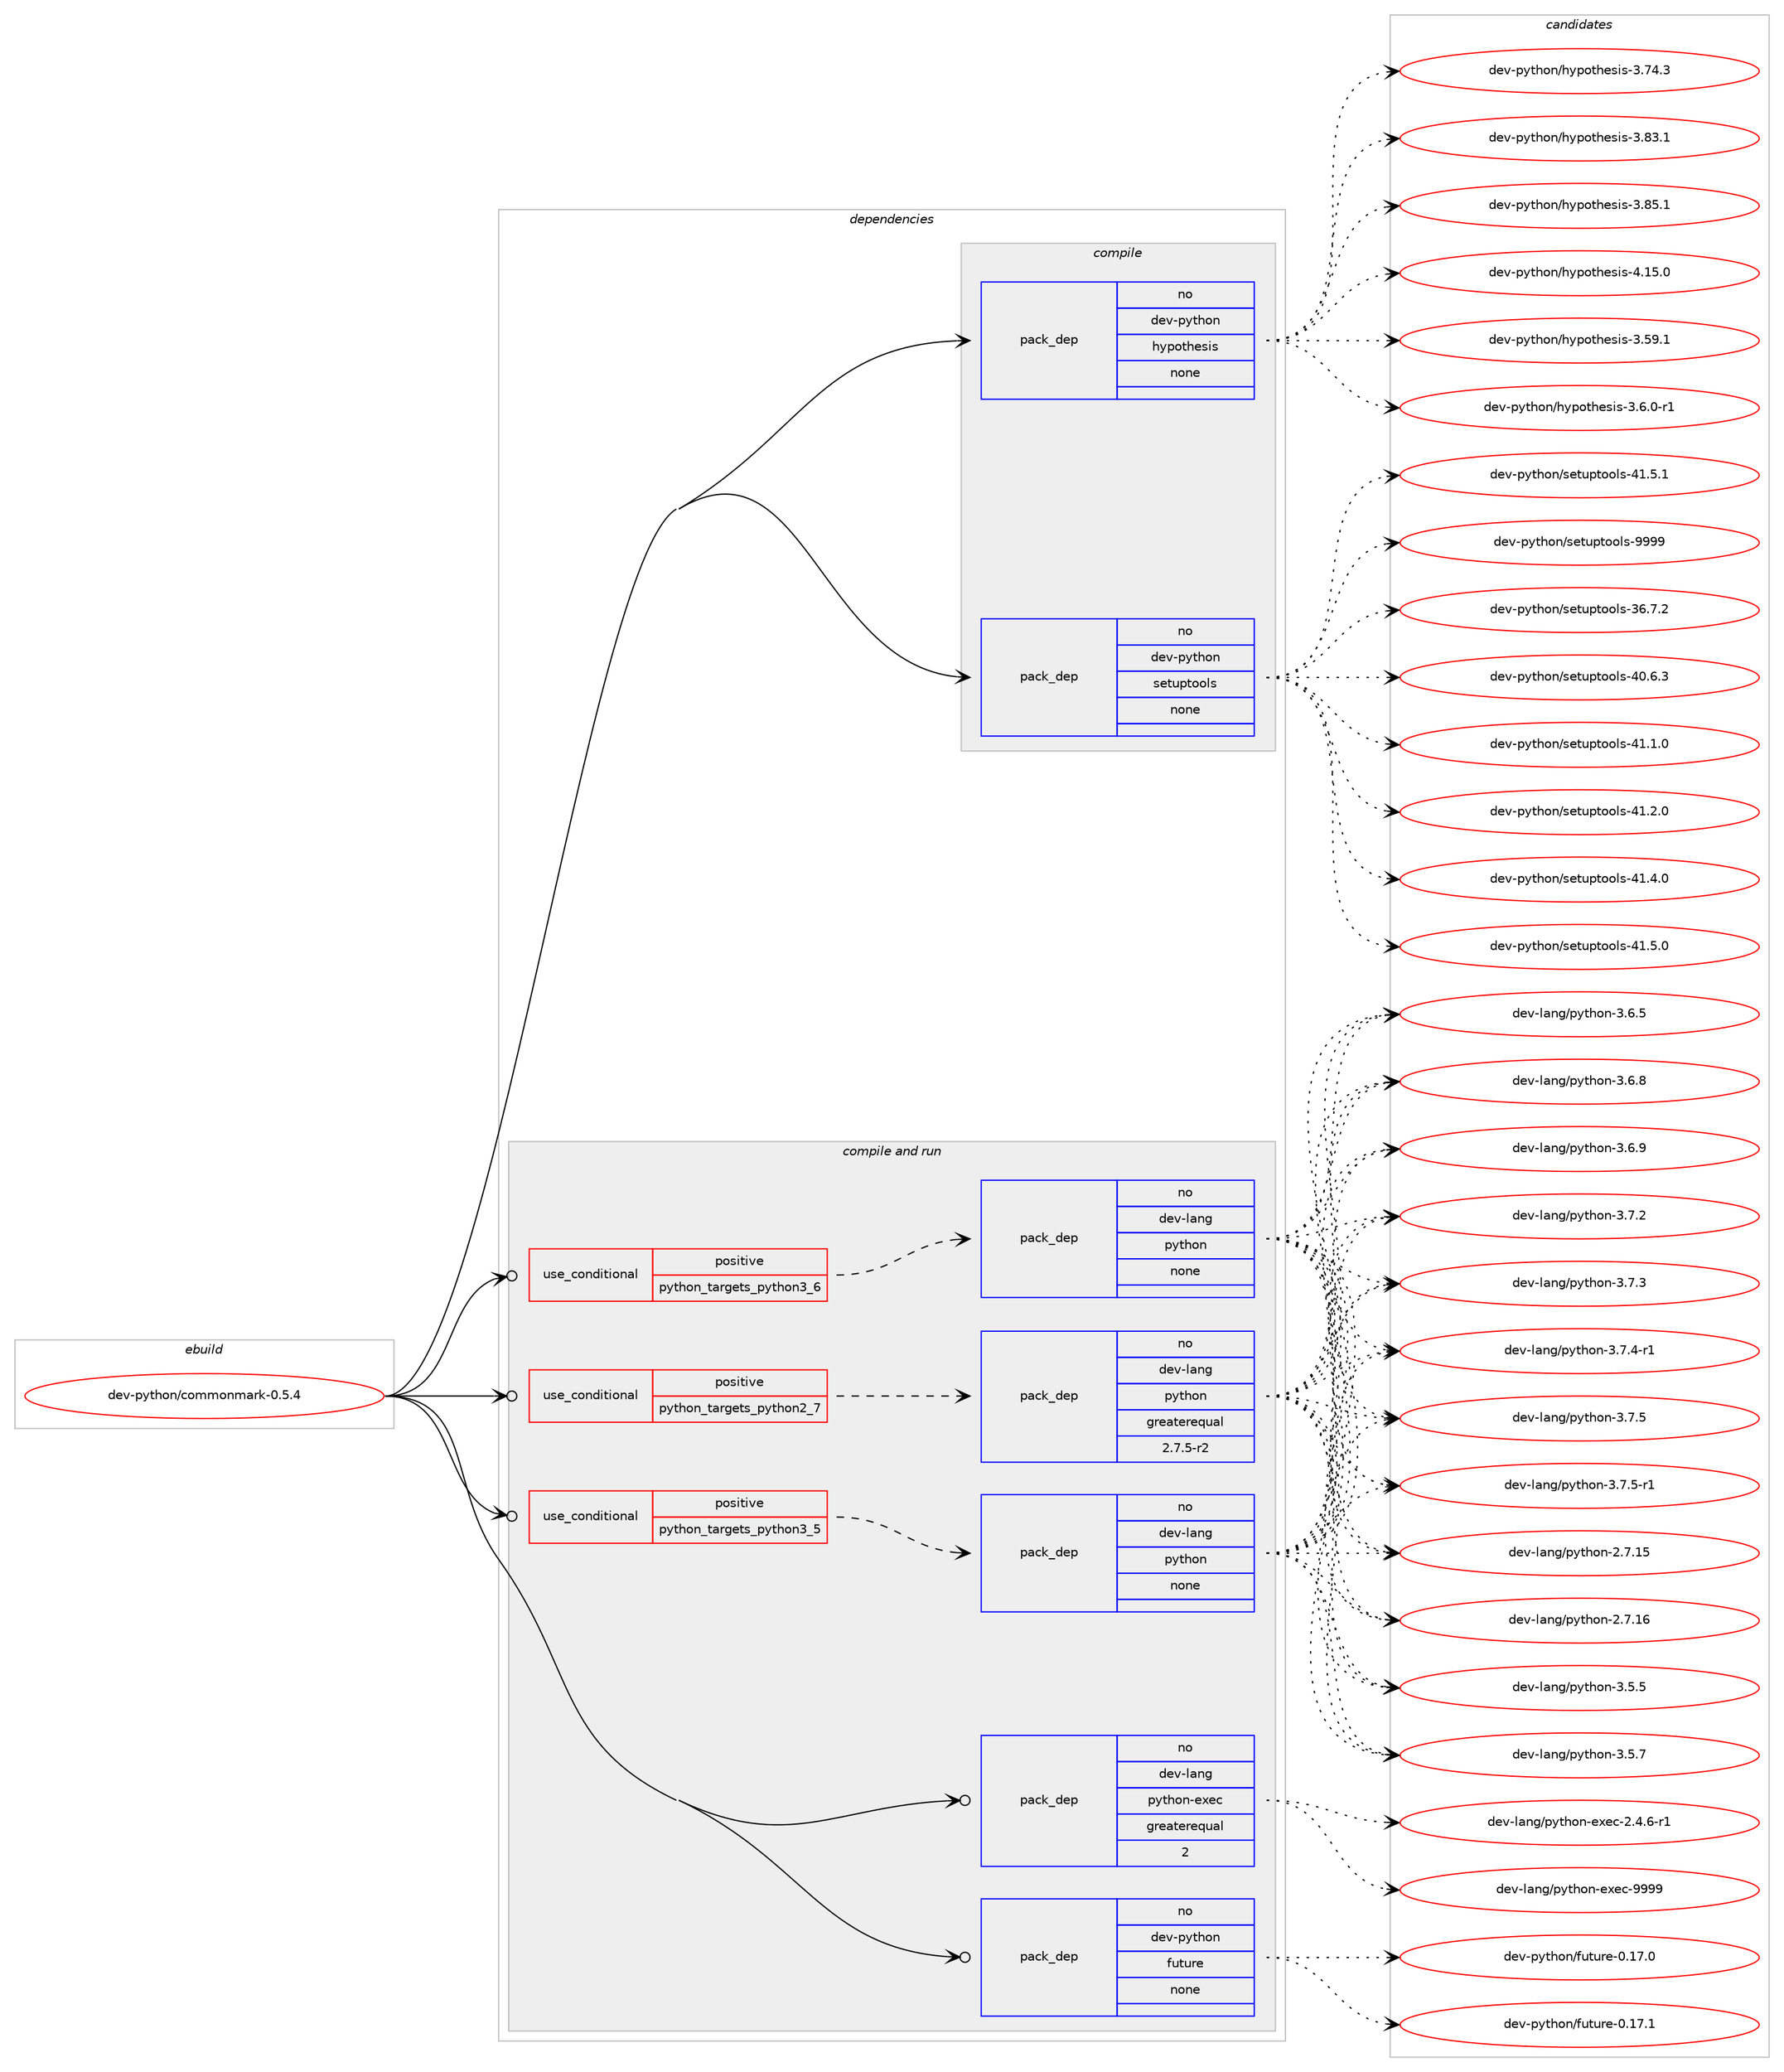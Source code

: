 digraph prolog {

# *************
# Graph options
# *************

newrank=true;
concentrate=true;
compound=true;
graph [rankdir=LR,fontname=Helvetica,fontsize=10,ranksep=1.5];#, ranksep=2.5, nodesep=0.2];
edge  [arrowhead=vee];
node  [fontname=Helvetica,fontsize=10];

# **********
# The ebuild
# **********

subgraph cluster_leftcol {
color=gray;
rank=same;
label=<<i>ebuild</i>>;
id [label="dev-python/commonmark-0.5.4", color=red, width=4, href="../dev-python/commonmark-0.5.4.svg"];
}

# ****************
# The dependencies
# ****************

subgraph cluster_midcol {
color=gray;
label=<<i>dependencies</i>>;
subgraph cluster_compile {
fillcolor="#eeeeee";
style=filled;
label=<<i>compile</i>>;
subgraph pack450079 {
dependency599631 [label=<<TABLE BORDER="0" CELLBORDER="1" CELLSPACING="0" CELLPADDING="4" WIDTH="220"><TR><TD ROWSPAN="6" CELLPADDING="30">pack_dep</TD></TR><TR><TD WIDTH="110">no</TD></TR><TR><TD>dev-python</TD></TR><TR><TD>hypothesis</TD></TR><TR><TD>none</TD></TR><TR><TD></TD></TR></TABLE>>, shape=none, color=blue];
}
id:e -> dependency599631:w [weight=20,style="solid",arrowhead="vee"];
subgraph pack450080 {
dependency599632 [label=<<TABLE BORDER="0" CELLBORDER="1" CELLSPACING="0" CELLPADDING="4" WIDTH="220"><TR><TD ROWSPAN="6" CELLPADDING="30">pack_dep</TD></TR><TR><TD WIDTH="110">no</TD></TR><TR><TD>dev-python</TD></TR><TR><TD>setuptools</TD></TR><TR><TD>none</TD></TR><TR><TD></TD></TR></TABLE>>, shape=none, color=blue];
}
id:e -> dependency599632:w [weight=20,style="solid",arrowhead="vee"];
}
subgraph cluster_compileandrun {
fillcolor="#eeeeee";
style=filled;
label=<<i>compile and run</i>>;
subgraph cond137773 {
dependency599633 [label=<<TABLE BORDER="0" CELLBORDER="1" CELLSPACING="0" CELLPADDING="4"><TR><TD ROWSPAN="3" CELLPADDING="10">use_conditional</TD></TR><TR><TD>positive</TD></TR><TR><TD>python_targets_python2_7</TD></TR></TABLE>>, shape=none, color=red];
subgraph pack450081 {
dependency599634 [label=<<TABLE BORDER="0" CELLBORDER="1" CELLSPACING="0" CELLPADDING="4" WIDTH="220"><TR><TD ROWSPAN="6" CELLPADDING="30">pack_dep</TD></TR><TR><TD WIDTH="110">no</TD></TR><TR><TD>dev-lang</TD></TR><TR><TD>python</TD></TR><TR><TD>greaterequal</TD></TR><TR><TD>2.7.5-r2</TD></TR></TABLE>>, shape=none, color=blue];
}
dependency599633:e -> dependency599634:w [weight=20,style="dashed",arrowhead="vee"];
}
id:e -> dependency599633:w [weight=20,style="solid",arrowhead="odotvee"];
subgraph cond137774 {
dependency599635 [label=<<TABLE BORDER="0" CELLBORDER="1" CELLSPACING="0" CELLPADDING="4"><TR><TD ROWSPAN="3" CELLPADDING="10">use_conditional</TD></TR><TR><TD>positive</TD></TR><TR><TD>python_targets_python3_5</TD></TR></TABLE>>, shape=none, color=red];
subgraph pack450082 {
dependency599636 [label=<<TABLE BORDER="0" CELLBORDER="1" CELLSPACING="0" CELLPADDING="4" WIDTH="220"><TR><TD ROWSPAN="6" CELLPADDING="30">pack_dep</TD></TR><TR><TD WIDTH="110">no</TD></TR><TR><TD>dev-lang</TD></TR><TR><TD>python</TD></TR><TR><TD>none</TD></TR><TR><TD></TD></TR></TABLE>>, shape=none, color=blue];
}
dependency599635:e -> dependency599636:w [weight=20,style="dashed",arrowhead="vee"];
}
id:e -> dependency599635:w [weight=20,style="solid",arrowhead="odotvee"];
subgraph cond137775 {
dependency599637 [label=<<TABLE BORDER="0" CELLBORDER="1" CELLSPACING="0" CELLPADDING="4"><TR><TD ROWSPAN="3" CELLPADDING="10">use_conditional</TD></TR><TR><TD>positive</TD></TR><TR><TD>python_targets_python3_6</TD></TR></TABLE>>, shape=none, color=red];
subgraph pack450083 {
dependency599638 [label=<<TABLE BORDER="0" CELLBORDER="1" CELLSPACING="0" CELLPADDING="4" WIDTH="220"><TR><TD ROWSPAN="6" CELLPADDING="30">pack_dep</TD></TR><TR><TD WIDTH="110">no</TD></TR><TR><TD>dev-lang</TD></TR><TR><TD>python</TD></TR><TR><TD>none</TD></TR><TR><TD></TD></TR></TABLE>>, shape=none, color=blue];
}
dependency599637:e -> dependency599638:w [weight=20,style="dashed",arrowhead="vee"];
}
id:e -> dependency599637:w [weight=20,style="solid",arrowhead="odotvee"];
subgraph pack450084 {
dependency599639 [label=<<TABLE BORDER="0" CELLBORDER="1" CELLSPACING="0" CELLPADDING="4" WIDTH="220"><TR><TD ROWSPAN="6" CELLPADDING="30">pack_dep</TD></TR><TR><TD WIDTH="110">no</TD></TR><TR><TD>dev-lang</TD></TR><TR><TD>python-exec</TD></TR><TR><TD>greaterequal</TD></TR><TR><TD>2</TD></TR></TABLE>>, shape=none, color=blue];
}
id:e -> dependency599639:w [weight=20,style="solid",arrowhead="odotvee"];
subgraph pack450085 {
dependency599640 [label=<<TABLE BORDER="0" CELLBORDER="1" CELLSPACING="0" CELLPADDING="4" WIDTH="220"><TR><TD ROWSPAN="6" CELLPADDING="30">pack_dep</TD></TR><TR><TD WIDTH="110">no</TD></TR><TR><TD>dev-python</TD></TR><TR><TD>future</TD></TR><TR><TD>none</TD></TR><TR><TD></TD></TR></TABLE>>, shape=none, color=blue];
}
id:e -> dependency599640:w [weight=20,style="solid",arrowhead="odotvee"];
}
subgraph cluster_run {
fillcolor="#eeeeee";
style=filled;
label=<<i>run</i>>;
}
}

# **************
# The candidates
# **************

subgraph cluster_choices {
rank=same;
color=gray;
label=<<i>candidates</i>>;

subgraph choice450079 {
color=black;
nodesep=1;
choice100101118451121211161041111104710412111211111610410111510511545514653574649 [label="dev-python/hypothesis-3.59.1", color=red, width=4,href="../dev-python/hypothesis-3.59.1.svg"];
choice10010111845112121116104111110471041211121111161041011151051154551465446484511449 [label="dev-python/hypothesis-3.6.0-r1", color=red, width=4,href="../dev-python/hypothesis-3.6.0-r1.svg"];
choice100101118451121211161041111104710412111211111610410111510511545514655524651 [label="dev-python/hypothesis-3.74.3", color=red, width=4,href="../dev-python/hypothesis-3.74.3.svg"];
choice100101118451121211161041111104710412111211111610410111510511545514656514649 [label="dev-python/hypothesis-3.83.1", color=red, width=4,href="../dev-python/hypothesis-3.83.1.svg"];
choice100101118451121211161041111104710412111211111610410111510511545514656534649 [label="dev-python/hypothesis-3.85.1", color=red, width=4,href="../dev-python/hypothesis-3.85.1.svg"];
choice100101118451121211161041111104710412111211111610410111510511545524649534648 [label="dev-python/hypothesis-4.15.0", color=red, width=4,href="../dev-python/hypothesis-4.15.0.svg"];
dependency599631:e -> choice100101118451121211161041111104710412111211111610410111510511545514653574649:w [style=dotted,weight="100"];
dependency599631:e -> choice10010111845112121116104111110471041211121111161041011151051154551465446484511449:w [style=dotted,weight="100"];
dependency599631:e -> choice100101118451121211161041111104710412111211111610410111510511545514655524651:w [style=dotted,weight="100"];
dependency599631:e -> choice100101118451121211161041111104710412111211111610410111510511545514656514649:w [style=dotted,weight="100"];
dependency599631:e -> choice100101118451121211161041111104710412111211111610410111510511545514656534649:w [style=dotted,weight="100"];
dependency599631:e -> choice100101118451121211161041111104710412111211111610410111510511545524649534648:w [style=dotted,weight="100"];
}
subgraph choice450080 {
color=black;
nodesep=1;
choice100101118451121211161041111104711510111611711211611111110811545515446554650 [label="dev-python/setuptools-36.7.2", color=red, width=4,href="../dev-python/setuptools-36.7.2.svg"];
choice100101118451121211161041111104711510111611711211611111110811545524846544651 [label="dev-python/setuptools-40.6.3", color=red, width=4,href="../dev-python/setuptools-40.6.3.svg"];
choice100101118451121211161041111104711510111611711211611111110811545524946494648 [label="dev-python/setuptools-41.1.0", color=red, width=4,href="../dev-python/setuptools-41.1.0.svg"];
choice100101118451121211161041111104711510111611711211611111110811545524946504648 [label="dev-python/setuptools-41.2.0", color=red, width=4,href="../dev-python/setuptools-41.2.0.svg"];
choice100101118451121211161041111104711510111611711211611111110811545524946524648 [label="dev-python/setuptools-41.4.0", color=red, width=4,href="../dev-python/setuptools-41.4.0.svg"];
choice100101118451121211161041111104711510111611711211611111110811545524946534648 [label="dev-python/setuptools-41.5.0", color=red, width=4,href="../dev-python/setuptools-41.5.0.svg"];
choice100101118451121211161041111104711510111611711211611111110811545524946534649 [label="dev-python/setuptools-41.5.1", color=red, width=4,href="../dev-python/setuptools-41.5.1.svg"];
choice10010111845112121116104111110471151011161171121161111111081154557575757 [label="dev-python/setuptools-9999", color=red, width=4,href="../dev-python/setuptools-9999.svg"];
dependency599632:e -> choice100101118451121211161041111104711510111611711211611111110811545515446554650:w [style=dotted,weight="100"];
dependency599632:e -> choice100101118451121211161041111104711510111611711211611111110811545524846544651:w [style=dotted,weight="100"];
dependency599632:e -> choice100101118451121211161041111104711510111611711211611111110811545524946494648:w [style=dotted,weight="100"];
dependency599632:e -> choice100101118451121211161041111104711510111611711211611111110811545524946504648:w [style=dotted,weight="100"];
dependency599632:e -> choice100101118451121211161041111104711510111611711211611111110811545524946524648:w [style=dotted,weight="100"];
dependency599632:e -> choice100101118451121211161041111104711510111611711211611111110811545524946534648:w [style=dotted,weight="100"];
dependency599632:e -> choice100101118451121211161041111104711510111611711211611111110811545524946534649:w [style=dotted,weight="100"];
dependency599632:e -> choice10010111845112121116104111110471151011161171121161111111081154557575757:w [style=dotted,weight="100"];
}
subgraph choice450081 {
color=black;
nodesep=1;
choice10010111845108971101034711212111610411111045504655464953 [label="dev-lang/python-2.7.15", color=red, width=4,href="../dev-lang/python-2.7.15.svg"];
choice10010111845108971101034711212111610411111045504655464954 [label="dev-lang/python-2.7.16", color=red, width=4,href="../dev-lang/python-2.7.16.svg"];
choice100101118451089711010347112121116104111110455146534653 [label="dev-lang/python-3.5.5", color=red, width=4,href="../dev-lang/python-3.5.5.svg"];
choice100101118451089711010347112121116104111110455146534655 [label="dev-lang/python-3.5.7", color=red, width=4,href="../dev-lang/python-3.5.7.svg"];
choice100101118451089711010347112121116104111110455146544653 [label="dev-lang/python-3.6.5", color=red, width=4,href="../dev-lang/python-3.6.5.svg"];
choice100101118451089711010347112121116104111110455146544656 [label="dev-lang/python-3.6.8", color=red, width=4,href="../dev-lang/python-3.6.8.svg"];
choice100101118451089711010347112121116104111110455146544657 [label="dev-lang/python-3.6.9", color=red, width=4,href="../dev-lang/python-3.6.9.svg"];
choice100101118451089711010347112121116104111110455146554650 [label="dev-lang/python-3.7.2", color=red, width=4,href="../dev-lang/python-3.7.2.svg"];
choice100101118451089711010347112121116104111110455146554651 [label="dev-lang/python-3.7.3", color=red, width=4,href="../dev-lang/python-3.7.3.svg"];
choice1001011184510897110103471121211161041111104551465546524511449 [label="dev-lang/python-3.7.4-r1", color=red, width=4,href="../dev-lang/python-3.7.4-r1.svg"];
choice100101118451089711010347112121116104111110455146554653 [label="dev-lang/python-3.7.5", color=red, width=4,href="../dev-lang/python-3.7.5.svg"];
choice1001011184510897110103471121211161041111104551465546534511449 [label="dev-lang/python-3.7.5-r1", color=red, width=4,href="../dev-lang/python-3.7.5-r1.svg"];
dependency599634:e -> choice10010111845108971101034711212111610411111045504655464953:w [style=dotted,weight="100"];
dependency599634:e -> choice10010111845108971101034711212111610411111045504655464954:w [style=dotted,weight="100"];
dependency599634:e -> choice100101118451089711010347112121116104111110455146534653:w [style=dotted,weight="100"];
dependency599634:e -> choice100101118451089711010347112121116104111110455146534655:w [style=dotted,weight="100"];
dependency599634:e -> choice100101118451089711010347112121116104111110455146544653:w [style=dotted,weight="100"];
dependency599634:e -> choice100101118451089711010347112121116104111110455146544656:w [style=dotted,weight="100"];
dependency599634:e -> choice100101118451089711010347112121116104111110455146544657:w [style=dotted,weight="100"];
dependency599634:e -> choice100101118451089711010347112121116104111110455146554650:w [style=dotted,weight="100"];
dependency599634:e -> choice100101118451089711010347112121116104111110455146554651:w [style=dotted,weight="100"];
dependency599634:e -> choice1001011184510897110103471121211161041111104551465546524511449:w [style=dotted,weight="100"];
dependency599634:e -> choice100101118451089711010347112121116104111110455146554653:w [style=dotted,weight="100"];
dependency599634:e -> choice1001011184510897110103471121211161041111104551465546534511449:w [style=dotted,weight="100"];
}
subgraph choice450082 {
color=black;
nodesep=1;
choice10010111845108971101034711212111610411111045504655464953 [label="dev-lang/python-2.7.15", color=red, width=4,href="../dev-lang/python-2.7.15.svg"];
choice10010111845108971101034711212111610411111045504655464954 [label="dev-lang/python-2.7.16", color=red, width=4,href="../dev-lang/python-2.7.16.svg"];
choice100101118451089711010347112121116104111110455146534653 [label="dev-lang/python-3.5.5", color=red, width=4,href="../dev-lang/python-3.5.5.svg"];
choice100101118451089711010347112121116104111110455146534655 [label="dev-lang/python-3.5.7", color=red, width=4,href="../dev-lang/python-3.5.7.svg"];
choice100101118451089711010347112121116104111110455146544653 [label="dev-lang/python-3.6.5", color=red, width=4,href="../dev-lang/python-3.6.5.svg"];
choice100101118451089711010347112121116104111110455146544656 [label="dev-lang/python-3.6.8", color=red, width=4,href="../dev-lang/python-3.6.8.svg"];
choice100101118451089711010347112121116104111110455146544657 [label="dev-lang/python-3.6.9", color=red, width=4,href="../dev-lang/python-3.6.9.svg"];
choice100101118451089711010347112121116104111110455146554650 [label="dev-lang/python-3.7.2", color=red, width=4,href="../dev-lang/python-3.7.2.svg"];
choice100101118451089711010347112121116104111110455146554651 [label="dev-lang/python-3.7.3", color=red, width=4,href="../dev-lang/python-3.7.3.svg"];
choice1001011184510897110103471121211161041111104551465546524511449 [label="dev-lang/python-3.7.4-r1", color=red, width=4,href="../dev-lang/python-3.7.4-r1.svg"];
choice100101118451089711010347112121116104111110455146554653 [label="dev-lang/python-3.7.5", color=red, width=4,href="../dev-lang/python-3.7.5.svg"];
choice1001011184510897110103471121211161041111104551465546534511449 [label="dev-lang/python-3.7.5-r1", color=red, width=4,href="../dev-lang/python-3.7.5-r1.svg"];
dependency599636:e -> choice10010111845108971101034711212111610411111045504655464953:w [style=dotted,weight="100"];
dependency599636:e -> choice10010111845108971101034711212111610411111045504655464954:w [style=dotted,weight="100"];
dependency599636:e -> choice100101118451089711010347112121116104111110455146534653:w [style=dotted,weight="100"];
dependency599636:e -> choice100101118451089711010347112121116104111110455146534655:w [style=dotted,weight="100"];
dependency599636:e -> choice100101118451089711010347112121116104111110455146544653:w [style=dotted,weight="100"];
dependency599636:e -> choice100101118451089711010347112121116104111110455146544656:w [style=dotted,weight="100"];
dependency599636:e -> choice100101118451089711010347112121116104111110455146544657:w [style=dotted,weight="100"];
dependency599636:e -> choice100101118451089711010347112121116104111110455146554650:w [style=dotted,weight="100"];
dependency599636:e -> choice100101118451089711010347112121116104111110455146554651:w [style=dotted,weight="100"];
dependency599636:e -> choice1001011184510897110103471121211161041111104551465546524511449:w [style=dotted,weight="100"];
dependency599636:e -> choice100101118451089711010347112121116104111110455146554653:w [style=dotted,weight="100"];
dependency599636:e -> choice1001011184510897110103471121211161041111104551465546534511449:w [style=dotted,weight="100"];
}
subgraph choice450083 {
color=black;
nodesep=1;
choice10010111845108971101034711212111610411111045504655464953 [label="dev-lang/python-2.7.15", color=red, width=4,href="../dev-lang/python-2.7.15.svg"];
choice10010111845108971101034711212111610411111045504655464954 [label="dev-lang/python-2.7.16", color=red, width=4,href="../dev-lang/python-2.7.16.svg"];
choice100101118451089711010347112121116104111110455146534653 [label="dev-lang/python-3.5.5", color=red, width=4,href="../dev-lang/python-3.5.5.svg"];
choice100101118451089711010347112121116104111110455146534655 [label="dev-lang/python-3.5.7", color=red, width=4,href="../dev-lang/python-3.5.7.svg"];
choice100101118451089711010347112121116104111110455146544653 [label="dev-lang/python-3.6.5", color=red, width=4,href="../dev-lang/python-3.6.5.svg"];
choice100101118451089711010347112121116104111110455146544656 [label="dev-lang/python-3.6.8", color=red, width=4,href="../dev-lang/python-3.6.8.svg"];
choice100101118451089711010347112121116104111110455146544657 [label="dev-lang/python-3.6.9", color=red, width=4,href="../dev-lang/python-3.6.9.svg"];
choice100101118451089711010347112121116104111110455146554650 [label="dev-lang/python-3.7.2", color=red, width=4,href="../dev-lang/python-3.7.2.svg"];
choice100101118451089711010347112121116104111110455146554651 [label="dev-lang/python-3.7.3", color=red, width=4,href="../dev-lang/python-3.7.3.svg"];
choice1001011184510897110103471121211161041111104551465546524511449 [label="dev-lang/python-3.7.4-r1", color=red, width=4,href="../dev-lang/python-3.7.4-r1.svg"];
choice100101118451089711010347112121116104111110455146554653 [label="dev-lang/python-3.7.5", color=red, width=4,href="../dev-lang/python-3.7.5.svg"];
choice1001011184510897110103471121211161041111104551465546534511449 [label="dev-lang/python-3.7.5-r1", color=red, width=4,href="../dev-lang/python-3.7.5-r1.svg"];
dependency599638:e -> choice10010111845108971101034711212111610411111045504655464953:w [style=dotted,weight="100"];
dependency599638:e -> choice10010111845108971101034711212111610411111045504655464954:w [style=dotted,weight="100"];
dependency599638:e -> choice100101118451089711010347112121116104111110455146534653:w [style=dotted,weight="100"];
dependency599638:e -> choice100101118451089711010347112121116104111110455146534655:w [style=dotted,weight="100"];
dependency599638:e -> choice100101118451089711010347112121116104111110455146544653:w [style=dotted,weight="100"];
dependency599638:e -> choice100101118451089711010347112121116104111110455146544656:w [style=dotted,weight="100"];
dependency599638:e -> choice100101118451089711010347112121116104111110455146544657:w [style=dotted,weight="100"];
dependency599638:e -> choice100101118451089711010347112121116104111110455146554650:w [style=dotted,weight="100"];
dependency599638:e -> choice100101118451089711010347112121116104111110455146554651:w [style=dotted,weight="100"];
dependency599638:e -> choice1001011184510897110103471121211161041111104551465546524511449:w [style=dotted,weight="100"];
dependency599638:e -> choice100101118451089711010347112121116104111110455146554653:w [style=dotted,weight="100"];
dependency599638:e -> choice1001011184510897110103471121211161041111104551465546534511449:w [style=dotted,weight="100"];
}
subgraph choice450084 {
color=black;
nodesep=1;
choice10010111845108971101034711212111610411111045101120101994550465246544511449 [label="dev-lang/python-exec-2.4.6-r1", color=red, width=4,href="../dev-lang/python-exec-2.4.6-r1.svg"];
choice10010111845108971101034711212111610411111045101120101994557575757 [label="dev-lang/python-exec-9999", color=red, width=4,href="../dev-lang/python-exec-9999.svg"];
dependency599639:e -> choice10010111845108971101034711212111610411111045101120101994550465246544511449:w [style=dotted,weight="100"];
dependency599639:e -> choice10010111845108971101034711212111610411111045101120101994557575757:w [style=dotted,weight="100"];
}
subgraph choice450085 {
color=black;
nodesep=1;
choice100101118451121211161041111104710211711611711410145484649554648 [label="dev-python/future-0.17.0", color=red, width=4,href="../dev-python/future-0.17.0.svg"];
choice100101118451121211161041111104710211711611711410145484649554649 [label="dev-python/future-0.17.1", color=red, width=4,href="../dev-python/future-0.17.1.svg"];
dependency599640:e -> choice100101118451121211161041111104710211711611711410145484649554648:w [style=dotted,weight="100"];
dependency599640:e -> choice100101118451121211161041111104710211711611711410145484649554649:w [style=dotted,weight="100"];
}
}

}
